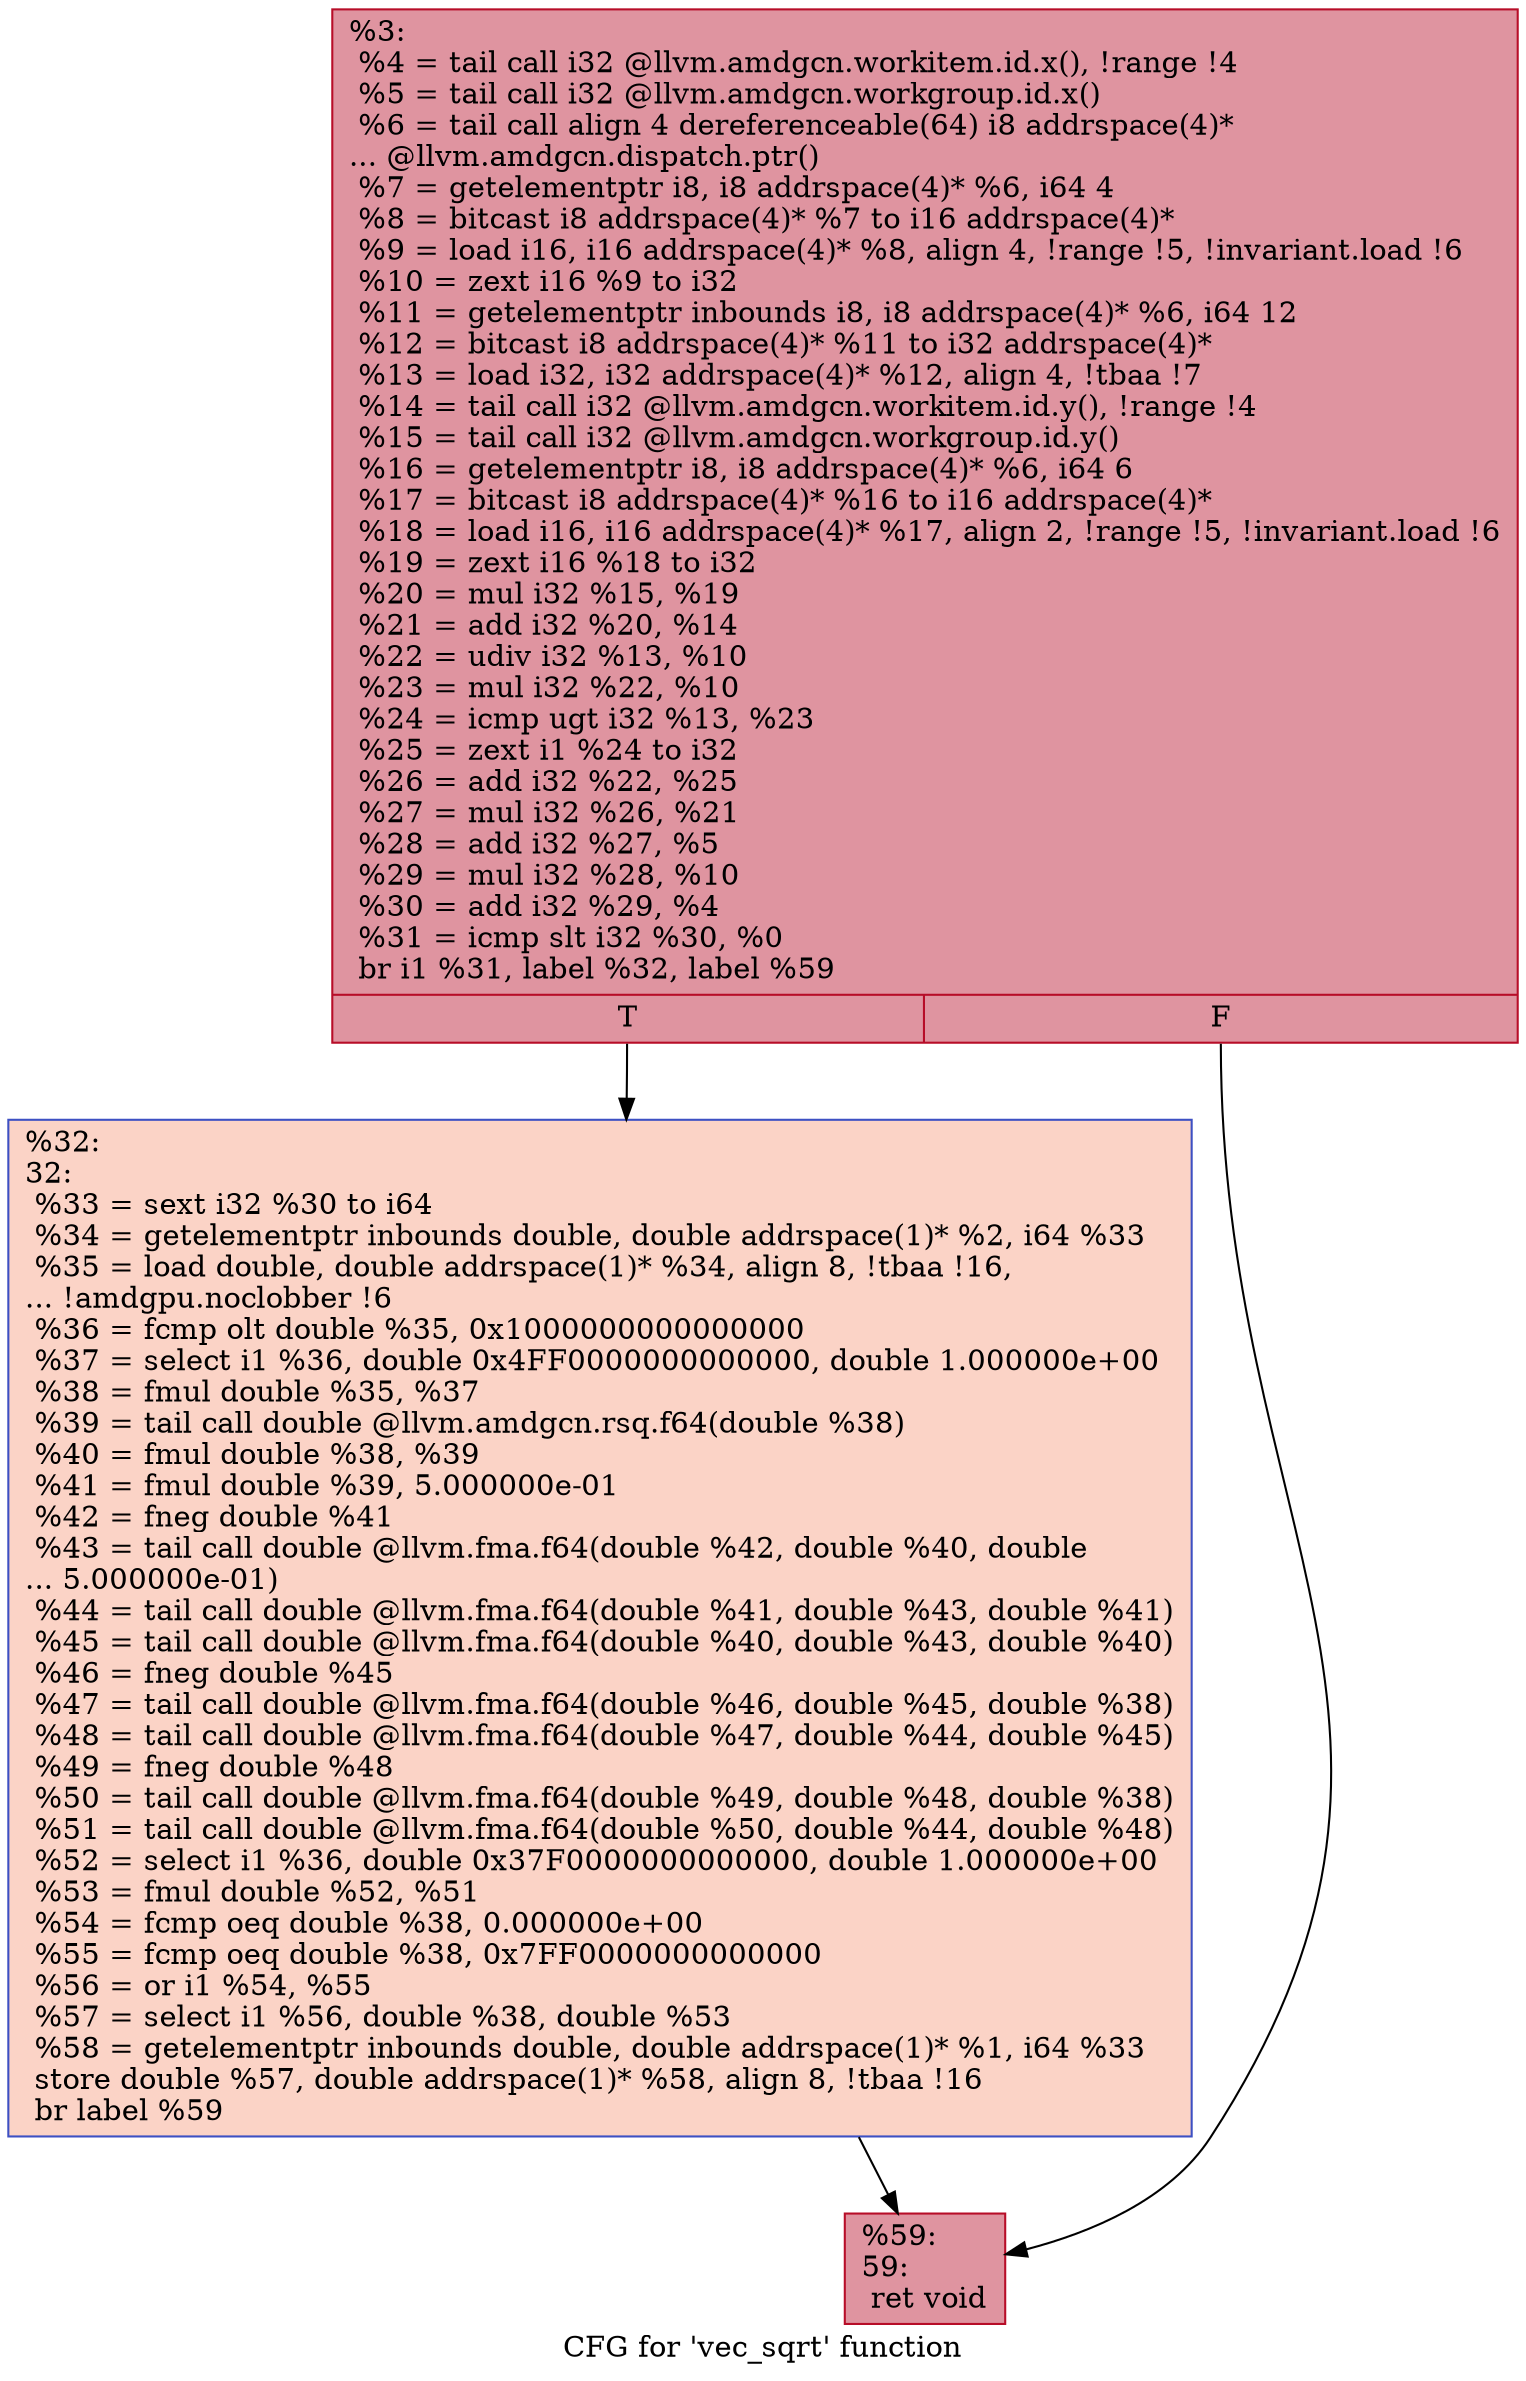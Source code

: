 digraph "CFG for 'vec_sqrt' function" {
	label="CFG for 'vec_sqrt' function";

	Node0x5590bb0 [shape=record,color="#b70d28ff", style=filled, fillcolor="#b70d2870",label="{%3:\l  %4 = tail call i32 @llvm.amdgcn.workitem.id.x(), !range !4\l  %5 = tail call i32 @llvm.amdgcn.workgroup.id.x()\l  %6 = tail call align 4 dereferenceable(64) i8 addrspace(4)*\l... @llvm.amdgcn.dispatch.ptr()\l  %7 = getelementptr i8, i8 addrspace(4)* %6, i64 4\l  %8 = bitcast i8 addrspace(4)* %7 to i16 addrspace(4)*\l  %9 = load i16, i16 addrspace(4)* %8, align 4, !range !5, !invariant.load !6\l  %10 = zext i16 %9 to i32\l  %11 = getelementptr inbounds i8, i8 addrspace(4)* %6, i64 12\l  %12 = bitcast i8 addrspace(4)* %11 to i32 addrspace(4)*\l  %13 = load i32, i32 addrspace(4)* %12, align 4, !tbaa !7\l  %14 = tail call i32 @llvm.amdgcn.workitem.id.y(), !range !4\l  %15 = tail call i32 @llvm.amdgcn.workgroup.id.y()\l  %16 = getelementptr i8, i8 addrspace(4)* %6, i64 6\l  %17 = bitcast i8 addrspace(4)* %16 to i16 addrspace(4)*\l  %18 = load i16, i16 addrspace(4)* %17, align 2, !range !5, !invariant.load !6\l  %19 = zext i16 %18 to i32\l  %20 = mul i32 %15, %19\l  %21 = add i32 %20, %14\l  %22 = udiv i32 %13, %10\l  %23 = mul i32 %22, %10\l  %24 = icmp ugt i32 %13, %23\l  %25 = zext i1 %24 to i32\l  %26 = add i32 %22, %25\l  %27 = mul i32 %26, %21\l  %28 = add i32 %27, %5\l  %29 = mul i32 %28, %10\l  %30 = add i32 %29, %4\l  %31 = icmp slt i32 %30, %0\l  br i1 %31, label %32, label %59\l|{<s0>T|<s1>F}}"];
	Node0x5590bb0:s0 -> Node0x5594bf0;
	Node0x5590bb0:s1 -> Node0x5594c80;
	Node0x5594bf0 [shape=record,color="#3d50c3ff", style=filled, fillcolor="#f59c7d70",label="{%32:\l32:                                               \l  %33 = sext i32 %30 to i64\l  %34 = getelementptr inbounds double, double addrspace(1)* %2, i64 %33\l  %35 = load double, double addrspace(1)* %34, align 8, !tbaa !16,\l... !amdgpu.noclobber !6\l  %36 = fcmp olt double %35, 0x1000000000000000\l  %37 = select i1 %36, double 0x4FF0000000000000, double 1.000000e+00\l  %38 = fmul double %35, %37\l  %39 = tail call double @llvm.amdgcn.rsq.f64(double %38)\l  %40 = fmul double %38, %39\l  %41 = fmul double %39, 5.000000e-01\l  %42 = fneg double %41\l  %43 = tail call double @llvm.fma.f64(double %42, double %40, double\l... 5.000000e-01)\l  %44 = tail call double @llvm.fma.f64(double %41, double %43, double %41)\l  %45 = tail call double @llvm.fma.f64(double %40, double %43, double %40)\l  %46 = fneg double %45\l  %47 = tail call double @llvm.fma.f64(double %46, double %45, double %38)\l  %48 = tail call double @llvm.fma.f64(double %47, double %44, double %45)\l  %49 = fneg double %48\l  %50 = tail call double @llvm.fma.f64(double %49, double %48, double %38)\l  %51 = tail call double @llvm.fma.f64(double %50, double %44, double %48)\l  %52 = select i1 %36, double 0x37F0000000000000, double 1.000000e+00\l  %53 = fmul double %52, %51\l  %54 = fcmp oeq double %38, 0.000000e+00\l  %55 = fcmp oeq double %38, 0x7FF0000000000000\l  %56 = or i1 %54, %55\l  %57 = select i1 %56, double %38, double %53\l  %58 = getelementptr inbounds double, double addrspace(1)* %1, i64 %33\l  store double %57, double addrspace(1)* %58, align 8, !tbaa !16\l  br label %59\l}"];
	Node0x5594bf0 -> Node0x5594c80;
	Node0x5594c80 [shape=record,color="#b70d28ff", style=filled, fillcolor="#b70d2870",label="{%59:\l59:                                               \l  ret void\l}"];
}
